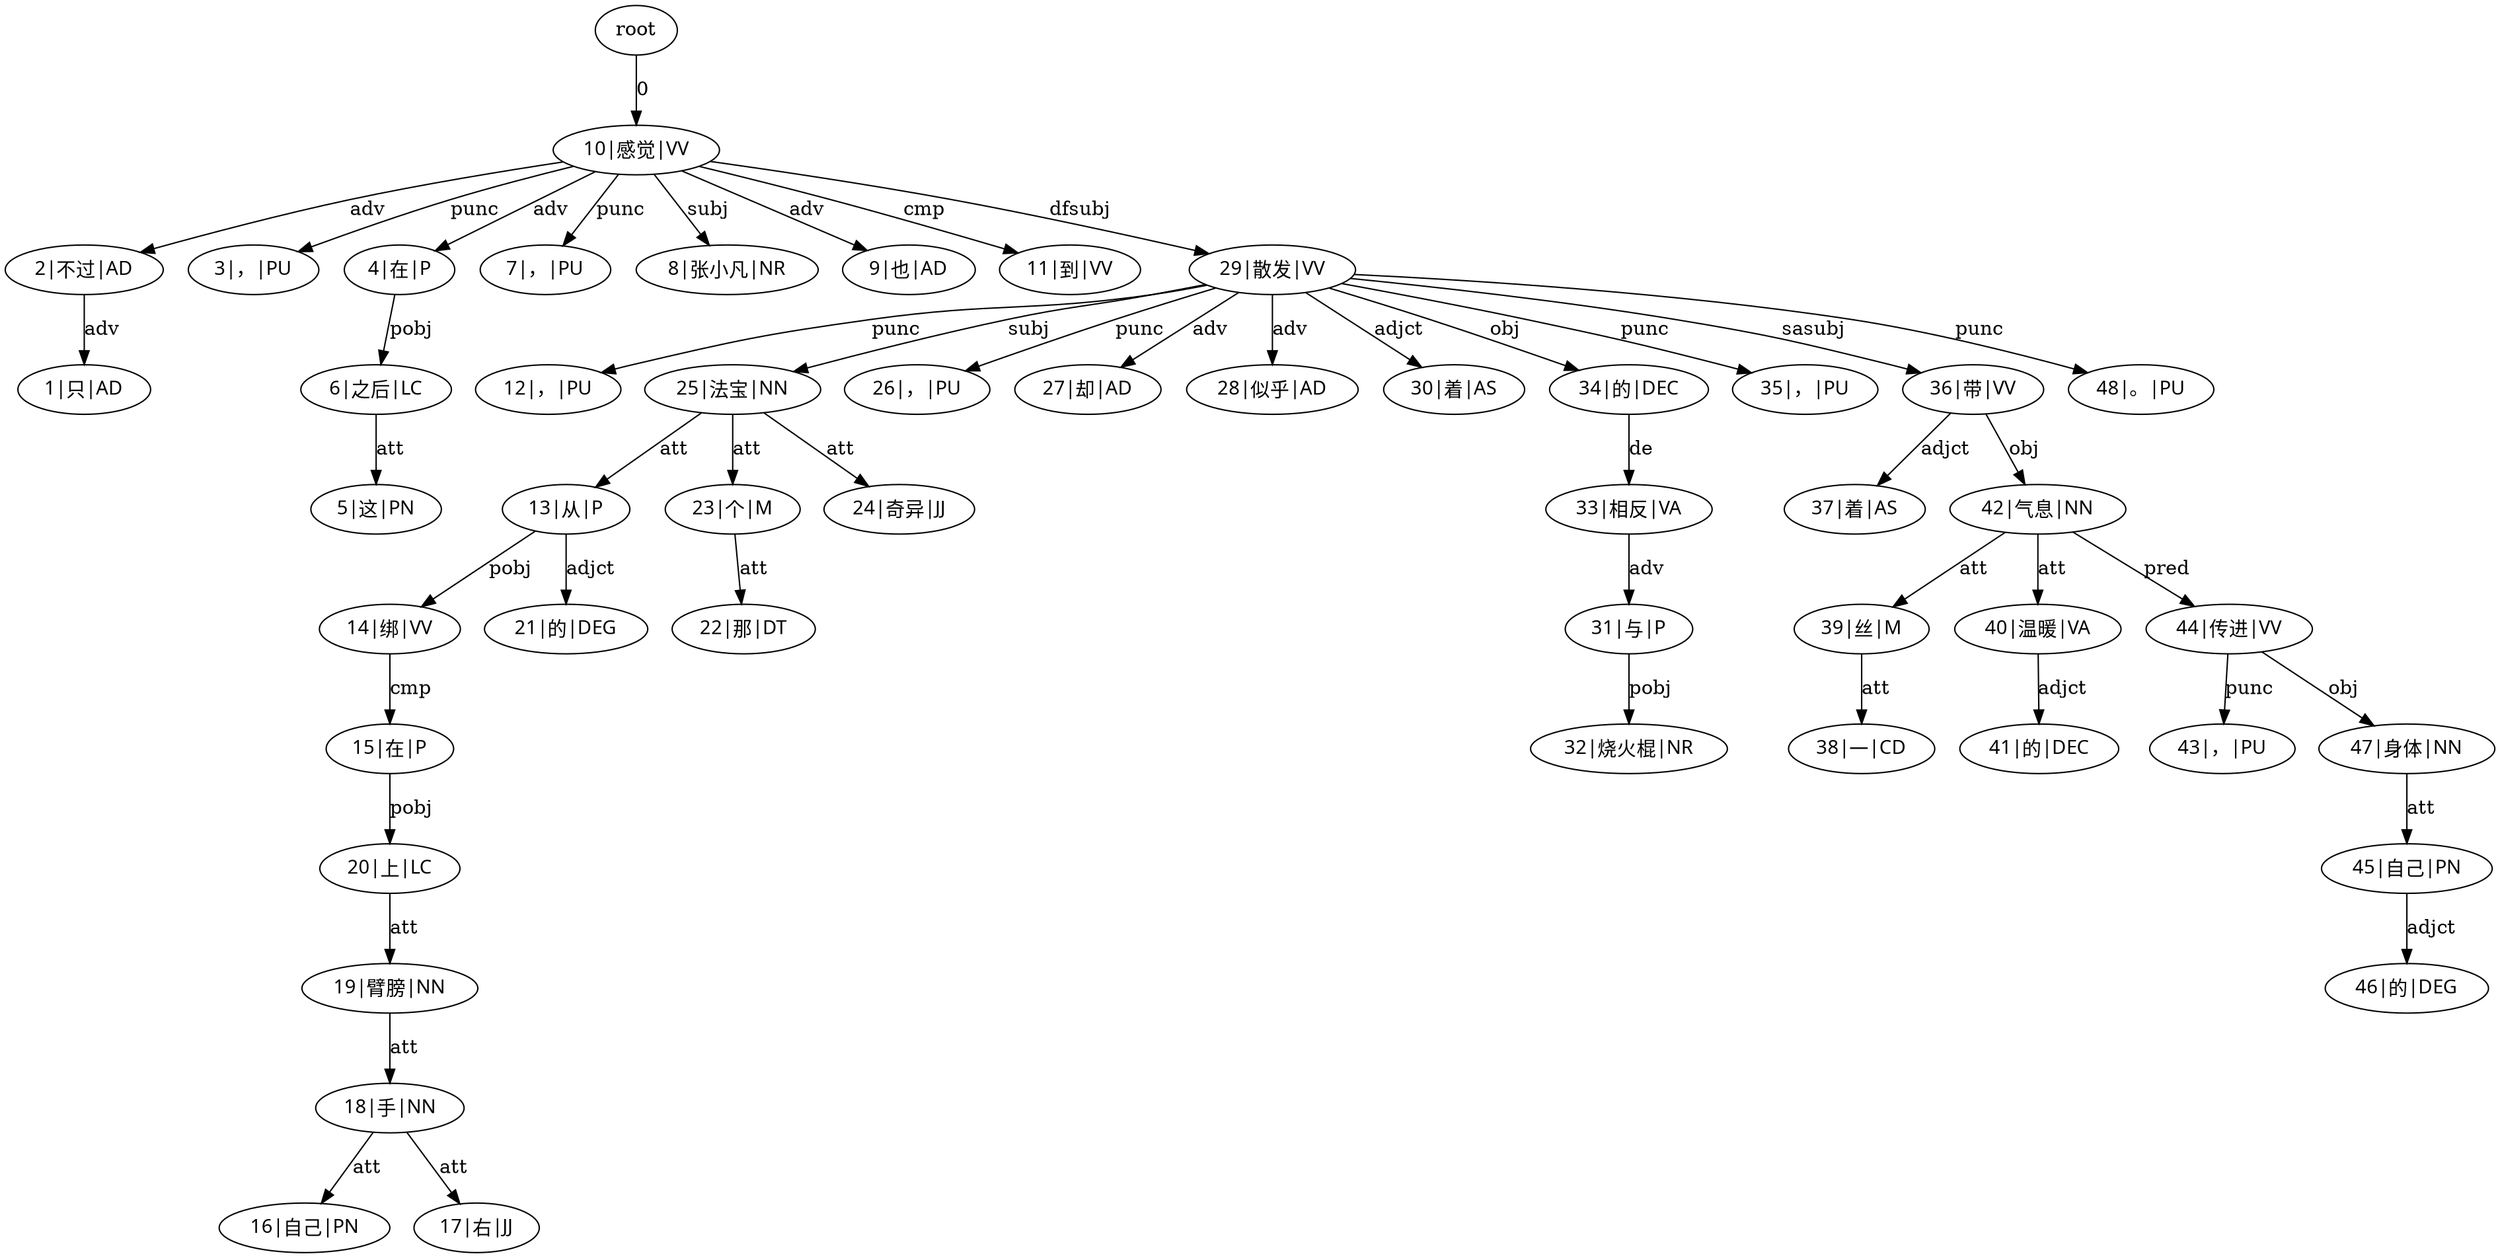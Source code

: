 digraph "依存树562" {
	root
	"1|只|AD" [fontname="Microsoft YaHei"]
	"2|不过|AD" [fontname="Microsoft YaHei"]
	"3|，|PU" [fontname="Microsoft YaHei"]
	"4|在|P" [fontname="Microsoft YaHei"]
	"5|这|PN" [fontname="Microsoft YaHei"]
	"6|之后|LC" [fontname="Microsoft YaHei"]
	"7|，|PU" [fontname="Microsoft YaHei"]
	"8|张小凡|NR" [fontname="Microsoft YaHei"]
	"9|也|AD" [fontname="Microsoft YaHei"]
	"10|感觉|VV" [fontname="Microsoft YaHei"]
	"11|到|VV" [fontname="Microsoft YaHei"]
	"12|，|PU" [fontname="Microsoft YaHei"]
	"13|从|P" [fontname="Microsoft YaHei"]
	"14|绑|VV" [fontname="Microsoft YaHei"]
	"15|在|P" [fontname="Microsoft YaHei"]
	"16|自己|PN" [fontname="Microsoft YaHei"]
	"17|右|JJ" [fontname="Microsoft YaHei"]
	"18|手|NN" [fontname="Microsoft YaHei"]
	"19|臂膀|NN" [fontname="Microsoft YaHei"]
	"20|上|LC" [fontname="Microsoft YaHei"]
	"21|的|DEG" [fontname="Microsoft YaHei"]
	"22|那|DT" [fontname="Microsoft YaHei"]
	"23|个|M" [fontname="Microsoft YaHei"]
	"24|奇异|JJ" [fontname="Microsoft YaHei"]
	"25|法宝|NN" [fontname="Microsoft YaHei"]
	"26|，|PU" [fontname="Microsoft YaHei"]
	"27|却|AD" [fontname="Microsoft YaHei"]
	"28|似乎|AD" [fontname="Microsoft YaHei"]
	"29|散发|VV" [fontname="Microsoft YaHei"]
	"30|着|AS" [fontname="Microsoft YaHei"]
	"31|与|P" [fontname="Microsoft YaHei"]
	"32|烧火棍|NR" [fontname="Microsoft YaHei"]
	"33|相反|VA" [fontname="Microsoft YaHei"]
	"34|的|DEC" [fontname="Microsoft YaHei"]
	"35|，|PU" [fontname="Microsoft YaHei"]
	"36|带|VV" [fontname="Microsoft YaHei"]
	"37|着|AS" [fontname="Microsoft YaHei"]
	"38|一|CD" [fontname="Microsoft YaHei"]
	"39|丝|M" [fontname="Microsoft YaHei"]
	"40|温暖|VA" [fontname="Microsoft YaHei"]
	"41|的|DEC" [fontname="Microsoft YaHei"]
	"42|气息|NN" [fontname="Microsoft YaHei"]
	"43|，|PU" [fontname="Microsoft YaHei"]
	"44|传进|VV" [fontname="Microsoft YaHei"]
	"45|自己|PN" [fontname="Microsoft YaHei"]
	"46|的|DEG" [fontname="Microsoft YaHei"]
	"47|身体|NN" [fontname="Microsoft YaHei"]
	"48|。|PU" [fontname="Microsoft YaHei"]
	"2|不过|AD" -> "1|只|AD" [label=adv]
	"10|感觉|VV" -> "2|不过|AD" [label=adv]
	"10|感觉|VV" -> "3|，|PU" [label=punc]
	"10|感觉|VV" -> "4|在|P" [label=adv]
	"6|之后|LC" -> "5|这|PN" [label=att]
	"4|在|P" -> "6|之后|LC" [label=pobj]
	"10|感觉|VV" -> "7|，|PU" [label=punc]
	"10|感觉|VV" -> "8|张小凡|NR" [label=subj]
	"10|感觉|VV" -> "9|也|AD" [label=adv]
	root -> "10|感觉|VV" [label=0]
	"10|感觉|VV" -> "11|到|VV" [label=cmp]
	"29|散发|VV" -> "12|，|PU" [label=punc]
	"25|法宝|NN" -> "13|从|P" [label=att]
	"13|从|P" -> "14|绑|VV" [label=pobj]
	"14|绑|VV" -> "15|在|P" [label=cmp]
	"18|手|NN" -> "16|自己|PN" [label=att]
	"18|手|NN" -> "17|右|JJ" [label=att]
	"19|臂膀|NN" -> "18|手|NN" [label=att]
	"20|上|LC" -> "19|臂膀|NN" [label=att]
	"15|在|P" -> "20|上|LC" [label=pobj]
	"13|从|P" -> "21|的|DEG" [label=adjct]
	"23|个|M" -> "22|那|DT" [label=att]
	"25|法宝|NN" -> "23|个|M" [label=att]
	"25|法宝|NN" -> "24|奇异|JJ" [label=att]
	"29|散发|VV" -> "25|法宝|NN" [label=subj]
	"29|散发|VV" -> "26|，|PU" [label=punc]
	"29|散发|VV" -> "27|却|AD" [label=adv]
	"29|散发|VV" -> "28|似乎|AD" [label=adv]
	"10|感觉|VV" -> "29|散发|VV" [label=dfsubj]
	"29|散发|VV" -> "30|着|AS" [label=adjct]
	"33|相反|VA" -> "31|与|P" [label=adv]
	"31|与|P" -> "32|烧火棍|NR" [label=pobj]
	"34|的|DEC" -> "33|相反|VA" [label=de]
	"29|散发|VV" -> "34|的|DEC" [label=obj]
	"29|散发|VV" -> "35|，|PU" [label=punc]
	"29|散发|VV" -> "36|带|VV" [label=sasubj]
	"36|带|VV" -> "37|着|AS" [label=adjct]
	"39|丝|M" -> "38|一|CD" [label=att]
	"42|气息|NN" -> "39|丝|M" [label=att]
	"42|气息|NN" -> "40|温暖|VA" [label=att]
	"40|温暖|VA" -> "41|的|DEC" [label=adjct]
	"36|带|VV" -> "42|气息|NN" [label=obj]
	"44|传进|VV" -> "43|，|PU" [label=punc]
	"42|气息|NN" -> "44|传进|VV" [label=pred]
	"47|身体|NN" -> "45|自己|PN" [label=att]
	"45|自己|PN" -> "46|的|DEG" [label=adjct]
	"44|传进|VV" -> "47|身体|NN" [label=obj]
	"29|散发|VV" -> "48|。|PU" [label=punc]
}
